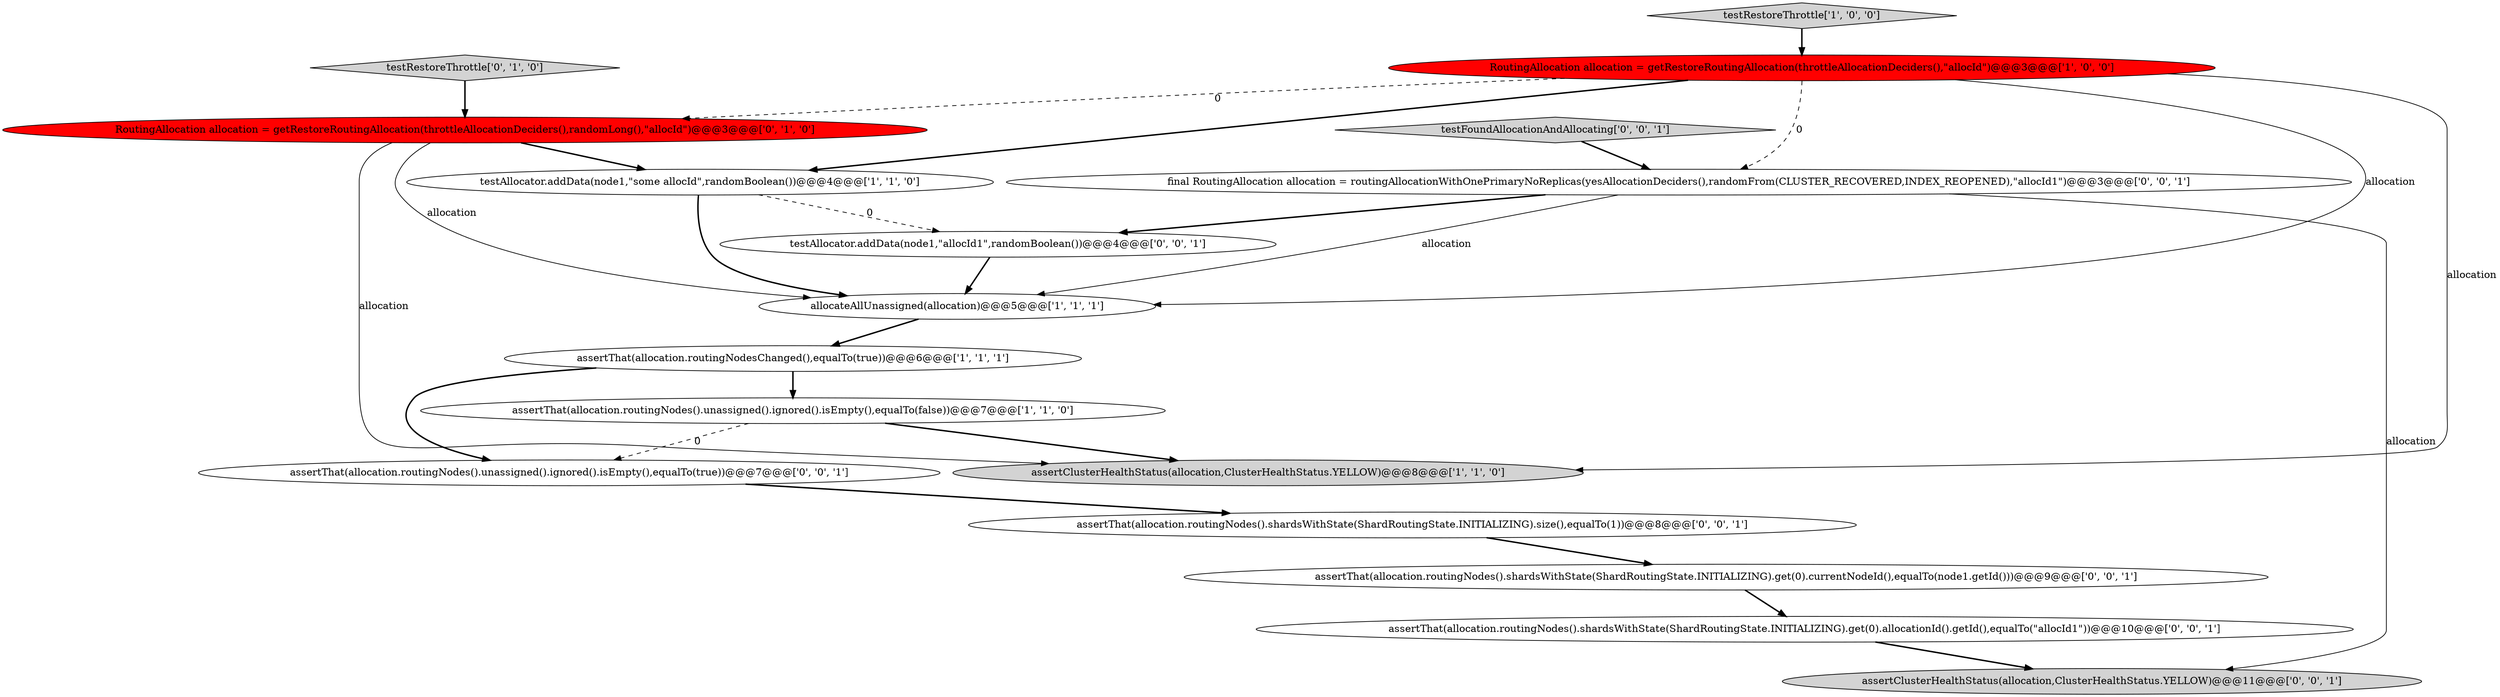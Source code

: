 digraph {
9 [style = filled, label = "testAllocator.addData(node1,\"allocId1\",randomBoolean())@@@4@@@['0', '0', '1']", fillcolor = white, shape = ellipse image = "AAA0AAABBB3BBB"];
5 [style = filled, label = "testRestoreThrottle['1', '0', '0']", fillcolor = lightgray, shape = diamond image = "AAA0AAABBB1BBB"];
2 [style = filled, label = "assertThat(allocation.routingNodes().unassigned().ignored().isEmpty(),equalTo(false))@@@7@@@['1', '1', '0']", fillcolor = white, shape = ellipse image = "AAA0AAABBB1BBB"];
1 [style = filled, label = "assertThat(allocation.routingNodesChanged(),equalTo(true))@@@6@@@['1', '1', '1']", fillcolor = white, shape = ellipse image = "AAA0AAABBB1BBB"];
8 [style = filled, label = "testRestoreThrottle['0', '1', '0']", fillcolor = lightgray, shape = diamond image = "AAA0AAABBB2BBB"];
4 [style = filled, label = "testAllocator.addData(node1,\"some allocId\",randomBoolean())@@@4@@@['1', '1', '0']", fillcolor = white, shape = ellipse image = "AAA0AAABBB1BBB"];
13 [style = filled, label = "assertThat(allocation.routingNodes().shardsWithState(ShardRoutingState.INITIALIZING).get(0).allocationId().getId(),equalTo(\"allocId1\"))@@@10@@@['0', '0', '1']", fillcolor = white, shape = ellipse image = "AAA0AAABBB3BBB"];
6 [style = filled, label = "RoutingAllocation allocation = getRestoreRoutingAllocation(throttleAllocationDeciders(),\"allocId\")@@@3@@@['1', '0', '0']", fillcolor = red, shape = ellipse image = "AAA1AAABBB1BBB"];
14 [style = filled, label = "assertThat(allocation.routingNodes().unassigned().ignored().isEmpty(),equalTo(true))@@@7@@@['0', '0', '1']", fillcolor = white, shape = ellipse image = "AAA0AAABBB3BBB"];
10 [style = filled, label = "final RoutingAllocation allocation = routingAllocationWithOnePrimaryNoReplicas(yesAllocationDeciders(),randomFrom(CLUSTER_RECOVERED,INDEX_REOPENED),\"allocId1\")@@@3@@@['0', '0', '1']", fillcolor = white, shape = ellipse image = "AAA0AAABBB3BBB"];
15 [style = filled, label = "testFoundAllocationAndAllocating['0', '0', '1']", fillcolor = lightgray, shape = diamond image = "AAA0AAABBB3BBB"];
16 [style = filled, label = "assertThat(allocation.routingNodes().shardsWithState(ShardRoutingState.INITIALIZING).size(),equalTo(1))@@@8@@@['0', '0', '1']", fillcolor = white, shape = ellipse image = "AAA0AAABBB3BBB"];
3 [style = filled, label = "assertClusterHealthStatus(allocation,ClusterHealthStatus.YELLOW)@@@8@@@['1', '1', '0']", fillcolor = lightgray, shape = ellipse image = "AAA0AAABBB1BBB"];
12 [style = filled, label = "assertThat(allocation.routingNodes().shardsWithState(ShardRoutingState.INITIALIZING).get(0).currentNodeId(),equalTo(node1.getId()))@@@9@@@['0', '0', '1']", fillcolor = white, shape = ellipse image = "AAA0AAABBB3BBB"];
11 [style = filled, label = "assertClusterHealthStatus(allocation,ClusterHealthStatus.YELLOW)@@@11@@@['0', '0', '1']", fillcolor = lightgray, shape = ellipse image = "AAA0AAABBB3BBB"];
0 [style = filled, label = "allocateAllUnassigned(allocation)@@@5@@@['1', '1', '1']", fillcolor = white, shape = ellipse image = "AAA0AAABBB1BBB"];
7 [style = filled, label = "RoutingAllocation allocation = getRestoreRoutingAllocation(throttleAllocationDeciders(),randomLong(),\"allocId\")@@@3@@@['0', '1', '0']", fillcolor = red, shape = ellipse image = "AAA1AAABBB2BBB"];
14->16 [style = bold, label=""];
15->10 [style = bold, label=""];
6->0 [style = solid, label="allocation"];
9->0 [style = bold, label=""];
6->7 [style = dashed, label="0"];
2->3 [style = bold, label=""];
10->11 [style = solid, label="allocation"];
7->4 [style = bold, label=""];
13->11 [style = bold, label=""];
7->0 [style = solid, label="allocation"];
8->7 [style = bold, label=""];
4->0 [style = bold, label=""];
6->10 [style = dashed, label="0"];
12->13 [style = bold, label=""];
6->4 [style = bold, label=""];
4->9 [style = dashed, label="0"];
5->6 [style = bold, label=""];
6->3 [style = solid, label="allocation"];
2->14 [style = dashed, label="0"];
0->1 [style = bold, label=""];
1->14 [style = bold, label=""];
1->2 [style = bold, label=""];
10->9 [style = bold, label=""];
16->12 [style = bold, label=""];
7->3 [style = solid, label="allocation"];
10->0 [style = solid, label="allocation"];
}

